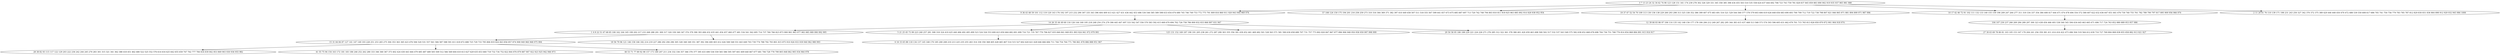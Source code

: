 digraph true_tree {
	"0" -> "1"
	"1" -> "2"
	"0" -> "3"
	"0" -> "4"
	"2" -> "5"
	"0" -> "6"
	"0" -> "7"
	"5" -> "8"
	"2" -> "9"
	"4" -> "10"
	"8" -> "11"
	"6" -> "12"
	"2" -> "13"
	"8" -> "14"
	"2" -> "15"
	"5" -> "16"
	"9" -> "17"
	"12" -> "18"
	"8" -> "19"
	"0" [label="3 7 13 23 24 32 34 62 74 90 123 128 151 161 174 239 278 302 326 329 331 345 358 385 398 434 455 503 510 535 558 624 637 644 692 708 723 743 759 781 828 837 845 859 883 890 902 919 935 937 965 981 988"];
	"1" [label="9 36 43 48 59 101 112 119 120 143 176 192 197 215 232 290 307 335 343 396 404 409 413 421 427 431 436 442 453 486 530 546 585 589 598 633 654 674 680 745 746 749 753 772 775 791 809 816 860 911 920 943 944 969 976"];
	"2" [label="14 26 35 44 49 60 116 126 144 160 195 218 248 254 274 279 306 445 447 497 533 542 547 556 570 583 592 615 669 670 694 702 726 758 786 800 832 833 866 897 931 947"];
	"3" [label="57 108 124 150 175 194 201 216 258 259 273 310 316 364 369 371 382 397 410 449 458 507 511 518 555 567 599 641 657 673 675 685 687 697 713 720 742 748 794 803 810 811 818 825 863 885 892 914 928 938 952 954"];
	"4" [label="19 37 47 52 54 70 109 113 130 136 138 229 260 293 298 313 325 338 352 386 399 407 475 483 491 516 521 529 544 560 577 578 579 603 606 619 626 648 656 683 690 693 700 709 712 719 722 738 798 807 821 846 865 871 881 894 899 971 987 996"];
	"5" [label="1 4 8 22 51 67 68 85 100 162 164 165 199 202 217 233 268 288 291 309 317 320 339 340 347 374 379 390 393 406 432 435 441 454 457 460 477 481 534 541 562 695 714 737 760 766 823 873 900 961 963 977 983 985 989 990 992 995"];
	"6" [label="10 17 42 46 72 91 102 111 132 133 140 155 159 196 209 247 264 277 311 319 334 337 354 384 408 417 444 471 474 478 494 554 572 580 607 622 632 636 647 651 661 676 730 740 755 761 782 789 790 797 817 895 909 956 966 970"];
	"7" [label="2 11 20 61 76 110 139 171 198 231 243 250 327 342 370 372 375 389 429 446 448 450 470 472 488 539 550 608 617 686 705 741 750 756 779 783 785 787 812 829 830 831 836 864 898 912 929 932 945 984 1000"];
	"8" [label="15 31 64 84 87 127 141 147 149 193 228 251 253 265 275 304 353 363 365 423 476 506 520 531 557 561 584 587 588 591 611 618 672 688 725 729 733 795 806 819 824 843 856 857 874 908 949 960 968 975 994"];
	"9" [label="5 21 25 45 73 99 223 240 257 281 308 318 324 419 425 440 484 492 495 499 523 524 526 553 600 623 650 664 682 691 699 716 721 735 767 770 796 827 835 840 841 849 851 893 924 941 972 979 991"];
	"10" [label="12 39 66 83 86 97 106 114 135 142 148 156 177 178 184 206 212 249 267 282 295 344 383 415 437 468 513 568 573 574 593 596 605 631 662 679 701 715 765 813 826 850 870 872 901 904 918 974"];
	"11" [label="28 38 82 93 115 117 122 129 203 222 236 242 244 245 270 283 301 315 321 341 362 388 418 451 462 480 522 525 552 576 614 616 625 642 655 659 747 762 777 784 834 839 842 853 869 903 930 936 955 982"];
	"12" [label="104 107 230 237 266 269 284 289 297 300 323 438 456 466 493 538 540 545 594 634 645 663 665 671 696 717 724 763 852 880 889 953 957 986"];
	"13" [label="125 131 152 169 187 190 191 205 238 261 272 287 299 303 355 356 391 439 452 461 469 482 501 528 563 571 581 590 630 658 689 707 731 757 773 802 820 847 867 877 896 906 948 950 958 959 997 998 999"];
	"14" [label="41 55 75 94 154 163 172 181 183 186 246 252 262 280 333 346 360 367 373 402 424 430 443 464 479 485 487 489 505 509 512 566 569 604 610 613 627 629 635 653 660 718 732 734 752 822 844 876 879 887 907 922 923 925 942 946 973"];
	"15" [label="29 50 58 95 180 188 220 221 224 226 271 276 285 312 322 361 378 380 401 420 459 463 498 500 502 517 532 537 543 549 575 582 638 652 668 678 698 704 736 751 768 776 814 854 868 884 891 915 916 917"];
	"16" [label="18 56 79 96 121 146 158 166 182 214 219 227 286 292 294 296 305 328 348 349 351 387 392 394 400 403 412 426 508 548 551 643 649 703 739 774 788 792 793 801 815 875 910 926 933 939 940 962 980 993"];
	"17" [label="6 16 33 65 88 118 134 137 145 168 170 185 200 208 210 213 225 235 255 263 314 330 350 368 405 428 465 467 514 515 527 602 620 621 628 646 666 684 711 744 754 764 771 780 861 878 886 888 951 967"];
	"18" [label="27 30 63 69 78 80 81 103 105 153 167 179 204 241 256 359 381 411 414 416 422 473 496 504 519 564 612 639 710 727 769 804 808 838 855 858 882 913 921 927"];
	"19" [label="40 53 71 77 89 92 98 157 173 189 207 211 234 332 336 357 366 376 377 395 433 490 536 559 565 586 595 597 601 609 640 667 677 681 706 728 778 799 805 848 862 905 934 964 978"];
}
